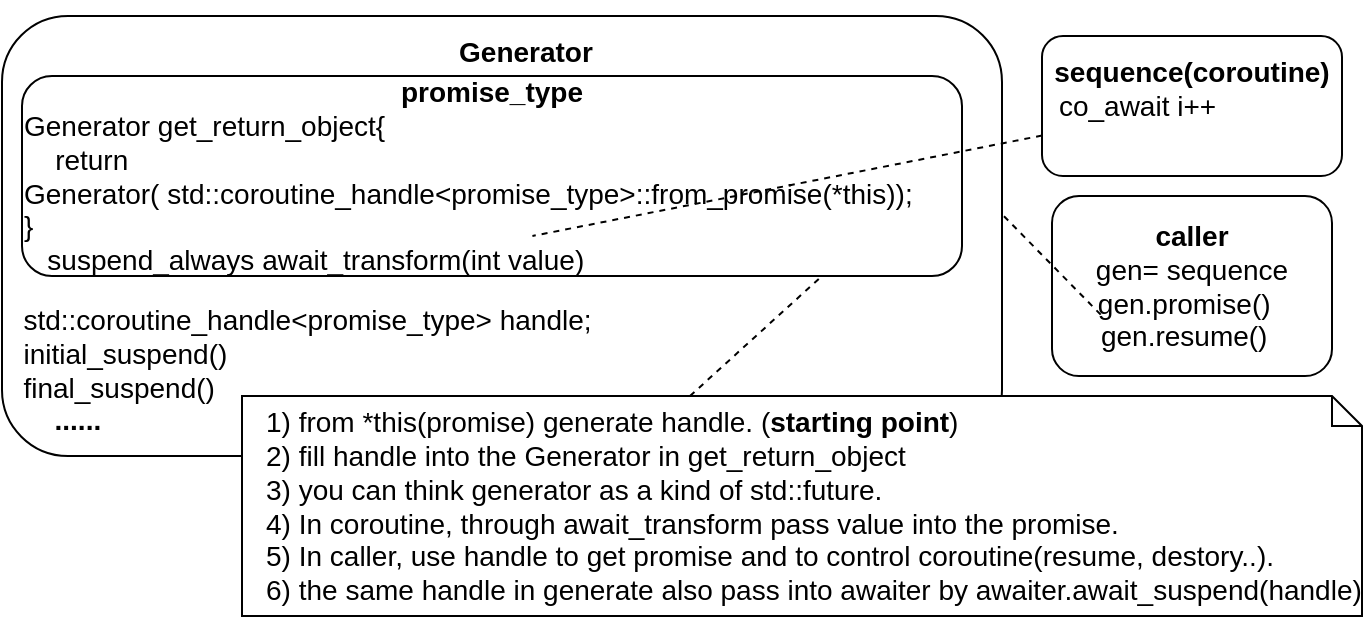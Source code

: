 <mxfile version="24.6.4" type="device">
  <diagram name="Page-1" id="d315yg6A7RpOQ85-J911">
    <mxGraphModel dx="960" dy="980" grid="1" gridSize="10" guides="1" tooltips="1" connect="1" arrows="1" fold="1" page="1" pageScale="1" pageWidth="850" pageHeight="1100" math="0" shadow="0">
      <root>
        <mxCell id="0" />
        <mxCell id="1" parent="0" />
        <mxCell id="yRFhUIHEJlfa4HvNp_iO-1" value="&lt;div style=&quot;font-size: 14px;&quot;&gt;&lt;br&gt;&lt;/div&gt;&lt;div style=&quot;text-align: left; font-size: 14px;&quot;&gt;&lt;b style=&quot;font-size: 14px;&quot;&gt;&amp;nbsp; &amp;nbsp; &amp;nbsp; &amp;nbsp; &amp;nbsp; &amp;nbsp; &amp;nbsp; &amp;nbsp; &amp;nbsp; &amp;nbsp; &amp;nbsp; &amp;nbsp; &amp;nbsp; &amp;nbsp; &amp;nbsp; &amp;nbsp; &amp;nbsp; &amp;nbsp; &amp;nbsp; &amp;nbsp; &amp;nbsp; &amp;nbsp; &amp;nbsp; &amp;nbsp; &amp;nbsp; &amp;nbsp; &amp;nbsp; &amp;nbsp; Generator&lt;/b&gt;&lt;/div&gt;&lt;div style=&quot;text-align: left; font-size: 14px;&quot;&gt;&lt;br&gt;&lt;/div&gt;&lt;div style=&quot;text-align: left; font-size: 14px;&quot;&gt;&lt;br style=&quot;font-size: 14px;&quot;&gt;&lt;/div&gt;&lt;div style=&quot;text-align: left; font-size: 14px;&quot;&gt;&lt;br&gt;&lt;/div&gt;&lt;div style=&quot;text-align: left; font-size: 14px;&quot;&gt;&lt;br&gt;&lt;/div&gt;&lt;div style=&quot;text-align: left; font-size: 14px;&quot;&gt;&lt;br&gt;&lt;/div&gt;&lt;div style=&quot;text-align: left; font-size: 14px;&quot;&gt;&lt;br&gt;&lt;/div&gt;&lt;div style=&quot;text-align: left; font-size: 14px;&quot;&gt;&lt;br&gt;&lt;/div&gt;&lt;div style=&quot;text-align: left; font-size: 14px;&quot;&gt;std::coroutine_handle&amp;lt;promise_type&amp;gt; handle;&amp;nbsp; &amp;nbsp; &amp;nbsp; &amp;nbsp; &amp;nbsp; &amp;nbsp; &amp;nbsp; &amp;nbsp; &amp;nbsp; &amp;nbsp; &amp;nbsp; &amp;nbsp; &amp;nbsp; &amp;nbsp; &amp;nbsp; &amp;nbsp; &amp;nbsp; &amp;nbsp; &amp;nbsp; &amp;nbsp; &amp;nbsp; &amp;nbsp; &amp;nbsp; &amp;nbsp; &amp;nbsp;&amp;nbsp;&lt;br style=&quot;font-size: 14px;&quot;&gt;&lt;/div&gt;&lt;div style=&quot;text-align: left; font-size: 14px;&quot;&gt;initial_suspend()&lt;/div&gt;&lt;div style=&quot;text-align: left; font-size: 14px;&quot;&gt;final_suspend()&lt;/div&gt;&lt;div style=&quot;text-align: left; font-size: 14px;&quot;&gt;&amp;nbsp;&lt;b&gt; &amp;nbsp; ......&lt;/b&gt;&lt;/div&gt;&lt;div style=&quot;text-align: left; font-size: 14px;&quot;&gt;&lt;span style=&quot;background-color: initial; font-size: 14px;&quot;&gt;&amp;nbsp; &amp;nbsp; &amp;nbsp; &amp;nbsp; &amp;nbsp; &amp;nbsp; &amp;nbsp;&amp;nbsp;&lt;/span&gt;&lt;/div&gt;" style="rounded=1;whiteSpace=wrap;html=1;fontSize=14;" vertex="1" parent="1">
          <mxGeometry x="110" y="180" width="500" height="220" as="geometry" />
        </mxCell>
        <mxCell id="yRFhUIHEJlfa4HvNp_iO-2" value="&lt;div style=&quot;font-size: 14px;&quot;&gt;&lt;b style=&quot;font-size: 14px;&quot;&gt;promise_type&lt;/b&gt;&lt;/div&gt;&lt;div style=&quot;text-align: left; font-size: 14px;&quot;&gt;Generator get_return_object{&lt;/div&gt;&lt;div style=&quot;text-align: left; font-size: 14px;&quot;&gt;&lt;span style=&quot;background-color: initial; font-size: 14px;&quot;&gt;&amp;nbsp; &amp;nbsp;&amp;nbsp;&lt;/span&gt;&lt;span style=&quot;background-color: initial; text-align: center; font-size: 14px;&quot;&gt;return Generator(&amp;nbsp;&lt;/span&gt;&lt;span style=&quot;background-color: initial; font-size: 14px;&quot;&gt;std::coroutine_handle&amp;lt;promise_type&amp;gt;::from_promise(*this));&lt;/span&gt;&lt;/div&gt;&lt;div style=&quot;text-align: left; font-size: 14px;&quot;&gt;}&lt;/div&gt;&lt;div style=&quot;text-align: left; font-size: 14px;&quot;&gt;&amp;nbsp; &amp;nbsp;suspend_always await_transform(int value)&lt;/div&gt;" style="rounded=1;whiteSpace=wrap;html=1;fontSize=14;" vertex="1" parent="1">
          <mxGeometry x="120" y="210" width="470" height="100" as="geometry" />
        </mxCell>
        <mxCell id="yRFhUIHEJlfa4HvNp_iO-3" value="&lt;div style=&quot;font-size: 14px;&quot;&gt;&lt;span style=&quot;background-color: initial;&quot;&gt;1) from *this(promise) generate handle. (&lt;/span&gt;&lt;b style=&quot;background-color: initial;&quot;&gt;starting point&lt;/b&gt;&lt;span style=&quot;background-color: initial;&quot;&gt;)&lt;/span&gt;&lt;br&gt;&lt;/div&gt;&lt;div style=&quot;font-size: 14px;&quot;&gt;&lt;span style=&quot;background-color: initial;&quot;&gt;2) fill handle into the Generator in get_return_object&lt;/span&gt;&lt;/div&gt;&lt;div style=&quot;font-size: 14px;&quot;&gt;3) you can think generator as a kind of std::future.&lt;/div&gt;&lt;div style=&quot;font-size: 14px;&quot;&gt;4) In coroutine, through await_transform pass value into the promise.&lt;/div&gt;&lt;div style=&quot;font-size: 14px;&quot;&gt;5) In caller, use handle to get promise and to control coroutine(resume, destory..).&lt;/div&gt;&lt;div style=&quot;font-size: 14px;&quot;&gt;6) the same handle in generate also pass into awaiter by&amp;nbsp;awaiter.await_suspend(handle)&lt;/div&gt;" style="shape=note;size=15;align=left;spacingLeft=10;html=1;whiteSpace=wrap;fontSize=14;" vertex="1" parent="1">
          <mxGeometry x="230" y="370" width="560" height="110" as="geometry" />
        </mxCell>
        <mxCell id="yRFhUIHEJlfa4HvNp_iO-4" value="" style="edgeStyle=none;endArrow=none;exitX=0.4;exitY=0;dashed=1;html=1;rounded=0;fontSize=14;" edge="1" source="yRFhUIHEJlfa4HvNp_iO-3" parent="1">
          <mxGeometry x="1" relative="1" as="geometry">
            <mxPoint x="520" y="310" as="targetPoint" />
          </mxGeometry>
        </mxCell>
        <mxCell id="yRFhUIHEJlfa4HvNp_iO-8" value="&lt;b style=&quot;font-size: 14px;&quot;&gt;caller&lt;/b&gt;&lt;div style=&quot;font-size: 14px;&quot;&gt;gen= sequence&lt;br style=&quot;font-size: 14px;&quot;&gt;&lt;div style=&quot;font-size: 14px;&quot;&gt;gen.promise()&amp;nbsp;&amp;nbsp;&lt;/div&gt;&lt;div style=&quot;font-size: 14px;&quot;&gt;gen.resume()&amp;nbsp;&amp;nbsp;&lt;/div&gt;&lt;/div&gt;" style="rounded=1;whiteSpace=wrap;html=1;fontSize=14;" vertex="1" parent="1">
          <mxGeometry x="635" y="270" width="140" height="90" as="geometry" />
        </mxCell>
        <mxCell id="yRFhUIHEJlfa4HvNp_iO-9" value="&lt;b style=&quot;font-size: 14px;&quot;&gt;sequence(coroutine)&lt;/b&gt;&lt;div style=&quot;font-size: 14px;&quot;&gt;&lt;span style=&quot;background-color: initial; font-size: 14px;&quot;&gt;&amp;nbsp;co_await i++&amp;nbsp; &amp;nbsp; &amp;nbsp; &amp;nbsp; &amp;nbsp; &amp;nbsp; &amp;nbsp; &amp;nbsp; &amp;nbsp; &amp;nbsp; &amp;nbsp; &amp;nbsp; &amp;nbsp; &amp;nbsp; &amp;nbsp; &amp;nbsp;&amp;nbsp;&lt;/span&gt;&lt;/div&gt;" style="rounded=1;whiteSpace=wrap;html=1;fontSize=14;" vertex="1" parent="1">
          <mxGeometry x="630" y="190" width="150" height="70" as="geometry" />
        </mxCell>
        <mxCell id="yRFhUIHEJlfa4HvNp_iO-11" value="" style="endArrow=none;dashed=1;html=1;rounded=0;entryX=0.543;entryY=0.8;entryDx=0;entryDy=0;entryPerimeter=0;fontSize=14;" edge="1" parent="1" source="yRFhUIHEJlfa4HvNp_iO-9" target="yRFhUIHEJlfa4HvNp_iO-2">
          <mxGeometry width="50" height="50" relative="1" as="geometry">
            <mxPoint x="355" y="380" as="sourcePoint" />
            <mxPoint x="325" y="290" as="targetPoint" />
          </mxGeometry>
        </mxCell>
        <mxCell id="yRFhUIHEJlfa4HvNp_iO-12" value="" style="endArrow=none;dashed=1;html=1;rounded=0;exitX=1.002;exitY=0.455;exitDx=0;exitDy=0;exitPerimeter=0;" edge="1" parent="1" source="yRFhUIHEJlfa4HvNp_iO-1">
          <mxGeometry width="50" height="50" relative="1" as="geometry">
            <mxPoint x="500" y="340" as="sourcePoint" />
            <mxPoint x="660" y="330" as="targetPoint" />
          </mxGeometry>
        </mxCell>
      </root>
    </mxGraphModel>
  </diagram>
</mxfile>
